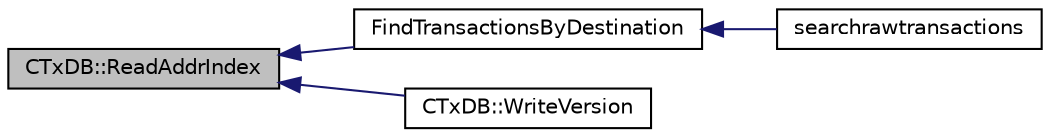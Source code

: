 digraph "CTxDB::ReadAddrIndex"
{
  edge [fontname="Helvetica",fontsize="10",labelfontname="Helvetica",labelfontsize="10"];
  node [fontname="Helvetica",fontsize="10",shape=record];
  rankdir="LR";
  Node42 [label="CTxDB::ReadAddrIndex",height=0.2,width=0.4,color="black", fillcolor="grey75", style="filled", fontcolor="black"];
  Node42 -> Node43 [dir="back",color="midnightblue",fontsize="10",style="solid",fontname="Helvetica"];
  Node43 [label="FindTransactionsByDestination",height=0.2,width=0.4,color="black", fillcolor="white", style="filled",URL="$d4/dbf/main_8h.html#aca9eb09c80679cf7c85926f83c353075"];
  Node43 -> Node44 [dir="back",color="midnightblue",fontsize="10",style="solid",fontname="Helvetica"];
  Node44 [label="searchrawtransactions",height=0.2,width=0.4,color="black", fillcolor="white", style="filled",URL="$dc/da8/rpcrawtransaction_8cpp.html#ae119520f4c7a75fcaf31fbfaf8dff482"];
  Node42 -> Node45 [dir="back",color="midnightblue",fontsize="10",style="solid",fontname="Helvetica"];
  Node45 [label="CTxDB::WriteVersion",height=0.2,width=0.4,color="black", fillcolor="white", style="filled",URL="$d9/d8d/class_c_tx_d_b.html#aa30dbf235b1c229896097e1eb1ea9520"];
}
